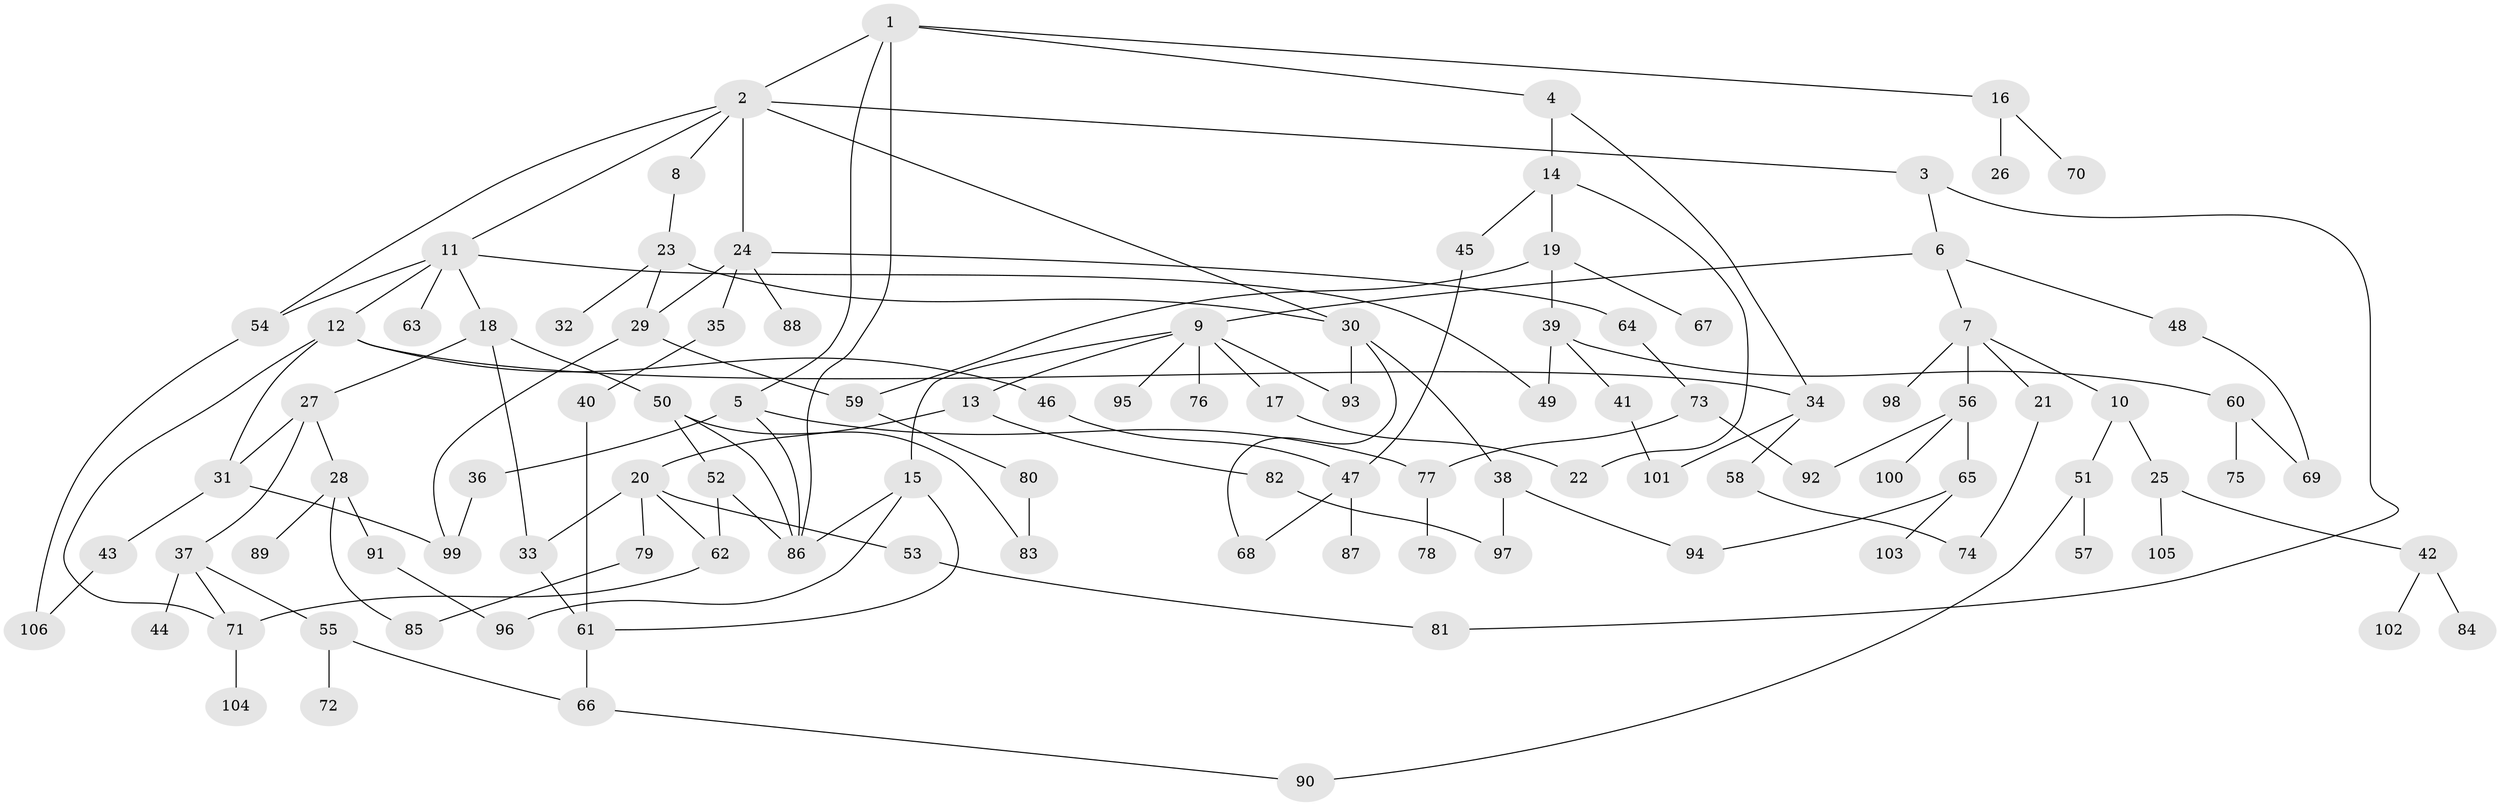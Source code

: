 // coarse degree distribution, {5: 0.12162162162162163, 10: 0.013513513513513514, 3: 0.20270270270270271, 4: 0.14864864864864866, 7: 0.013513513513513514, 2: 0.24324324324324326, 6: 0.02702702702702703, 1: 0.22972972972972974}
// Generated by graph-tools (version 1.1) at 2025/16/03/04/25 18:16:48]
// undirected, 106 vertices, 142 edges
graph export_dot {
graph [start="1"]
  node [color=gray90,style=filled];
  1;
  2;
  3;
  4;
  5;
  6;
  7;
  8;
  9;
  10;
  11;
  12;
  13;
  14;
  15;
  16;
  17;
  18;
  19;
  20;
  21;
  22;
  23;
  24;
  25;
  26;
  27;
  28;
  29;
  30;
  31;
  32;
  33;
  34;
  35;
  36;
  37;
  38;
  39;
  40;
  41;
  42;
  43;
  44;
  45;
  46;
  47;
  48;
  49;
  50;
  51;
  52;
  53;
  54;
  55;
  56;
  57;
  58;
  59;
  60;
  61;
  62;
  63;
  64;
  65;
  66;
  67;
  68;
  69;
  70;
  71;
  72;
  73;
  74;
  75;
  76;
  77;
  78;
  79;
  80;
  81;
  82;
  83;
  84;
  85;
  86;
  87;
  88;
  89;
  90;
  91;
  92;
  93;
  94;
  95;
  96;
  97;
  98;
  99;
  100;
  101;
  102;
  103;
  104;
  105;
  106;
  1 -- 2;
  1 -- 4;
  1 -- 5;
  1 -- 16;
  1 -- 86;
  2 -- 3;
  2 -- 8;
  2 -- 11;
  2 -- 24;
  2 -- 30;
  2 -- 54;
  3 -- 6;
  3 -- 81;
  4 -- 14;
  4 -- 34;
  5 -- 36;
  5 -- 77;
  5 -- 86;
  6 -- 7;
  6 -- 9;
  6 -- 48;
  7 -- 10;
  7 -- 21;
  7 -- 56;
  7 -- 98;
  8 -- 23;
  9 -- 13;
  9 -- 15;
  9 -- 17;
  9 -- 76;
  9 -- 93;
  9 -- 95;
  10 -- 25;
  10 -- 51;
  11 -- 12;
  11 -- 18;
  11 -- 54;
  11 -- 63;
  11 -- 49;
  12 -- 46;
  12 -- 71;
  12 -- 34;
  12 -- 31;
  13 -- 20;
  13 -- 82;
  14 -- 19;
  14 -- 22;
  14 -- 45;
  15 -- 86;
  15 -- 96;
  15 -- 61;
  16 -- 26;
  16 -- 70;
  17 -- 22;
  18 -- 27;
  18 -- 33;
  18 -- 50;
  19 -- 39;
  19 -- 67;
  19 -- 59;
  20 -- 53;
  20 -- 62;
  20 -- 79;
  20 -- 33;
  21 -- 74;
  23 -- 29;
  23 -- 32;
  23 -- 30;
  24 -- 35;
  24 -- 64;
  24 -- 88;
  24 -- 29;
  25 -- 42;
  25 -- 105;
  27 -- 28;
  27 -- 31;
  27 -- 37;
  28 -- 89;
  28 -- 91;
  28 -- 85;
  29 -- 59;
  29 -- 99;
  30 -- 38;
  30 -- 68;
  30 -- 93;
  31 -- 43;
  31 -- 99;
  33 -- 61;
  34 -- 58;
  34 -- 101;
  35 -- 40;
  36 -- 99;
  37 -- 44;
  37 -- 55;
  37 -- 71;
  38 -- 94;
  38 -- 97;
  39 -- 41;
  39 -- 49;
  39 -- 60;
  40 -- 61;
  41 -- 101;
  42 -- 84;
  42 -- 102;
  43 -- 106;
  45 -- 47;
  46 -- 47;
  47 -- 87;
  47 -- 68;
  48 -- 69;
  50 -- 52;
  50 -- 83;
  50 -- 86;
  51 -- 57;
  51 -- 90;
  52 -- 62;
  52 -- 86;
  53 -- 81;
  54 -- 106;
  55 -- 66;
  55 -- 72;
  56 -- 65;
  56 -- 100;
  56 -- 92;
  58 -- 74;
  59 -- 80;
  60 -- 75;
  60 -- 69;
  61 -- 66;
  62 -- 71;
  64 -- 73;
  65 -- 103;
  65 -- 94;
  66 -- 90;
  71 -- 104;
  73 -- 92;
  73 -- 77;
  77 -- 78;
  79 -- 85;
  80 -- 83;
  82 -- 97;
  91 -- 96;
}
